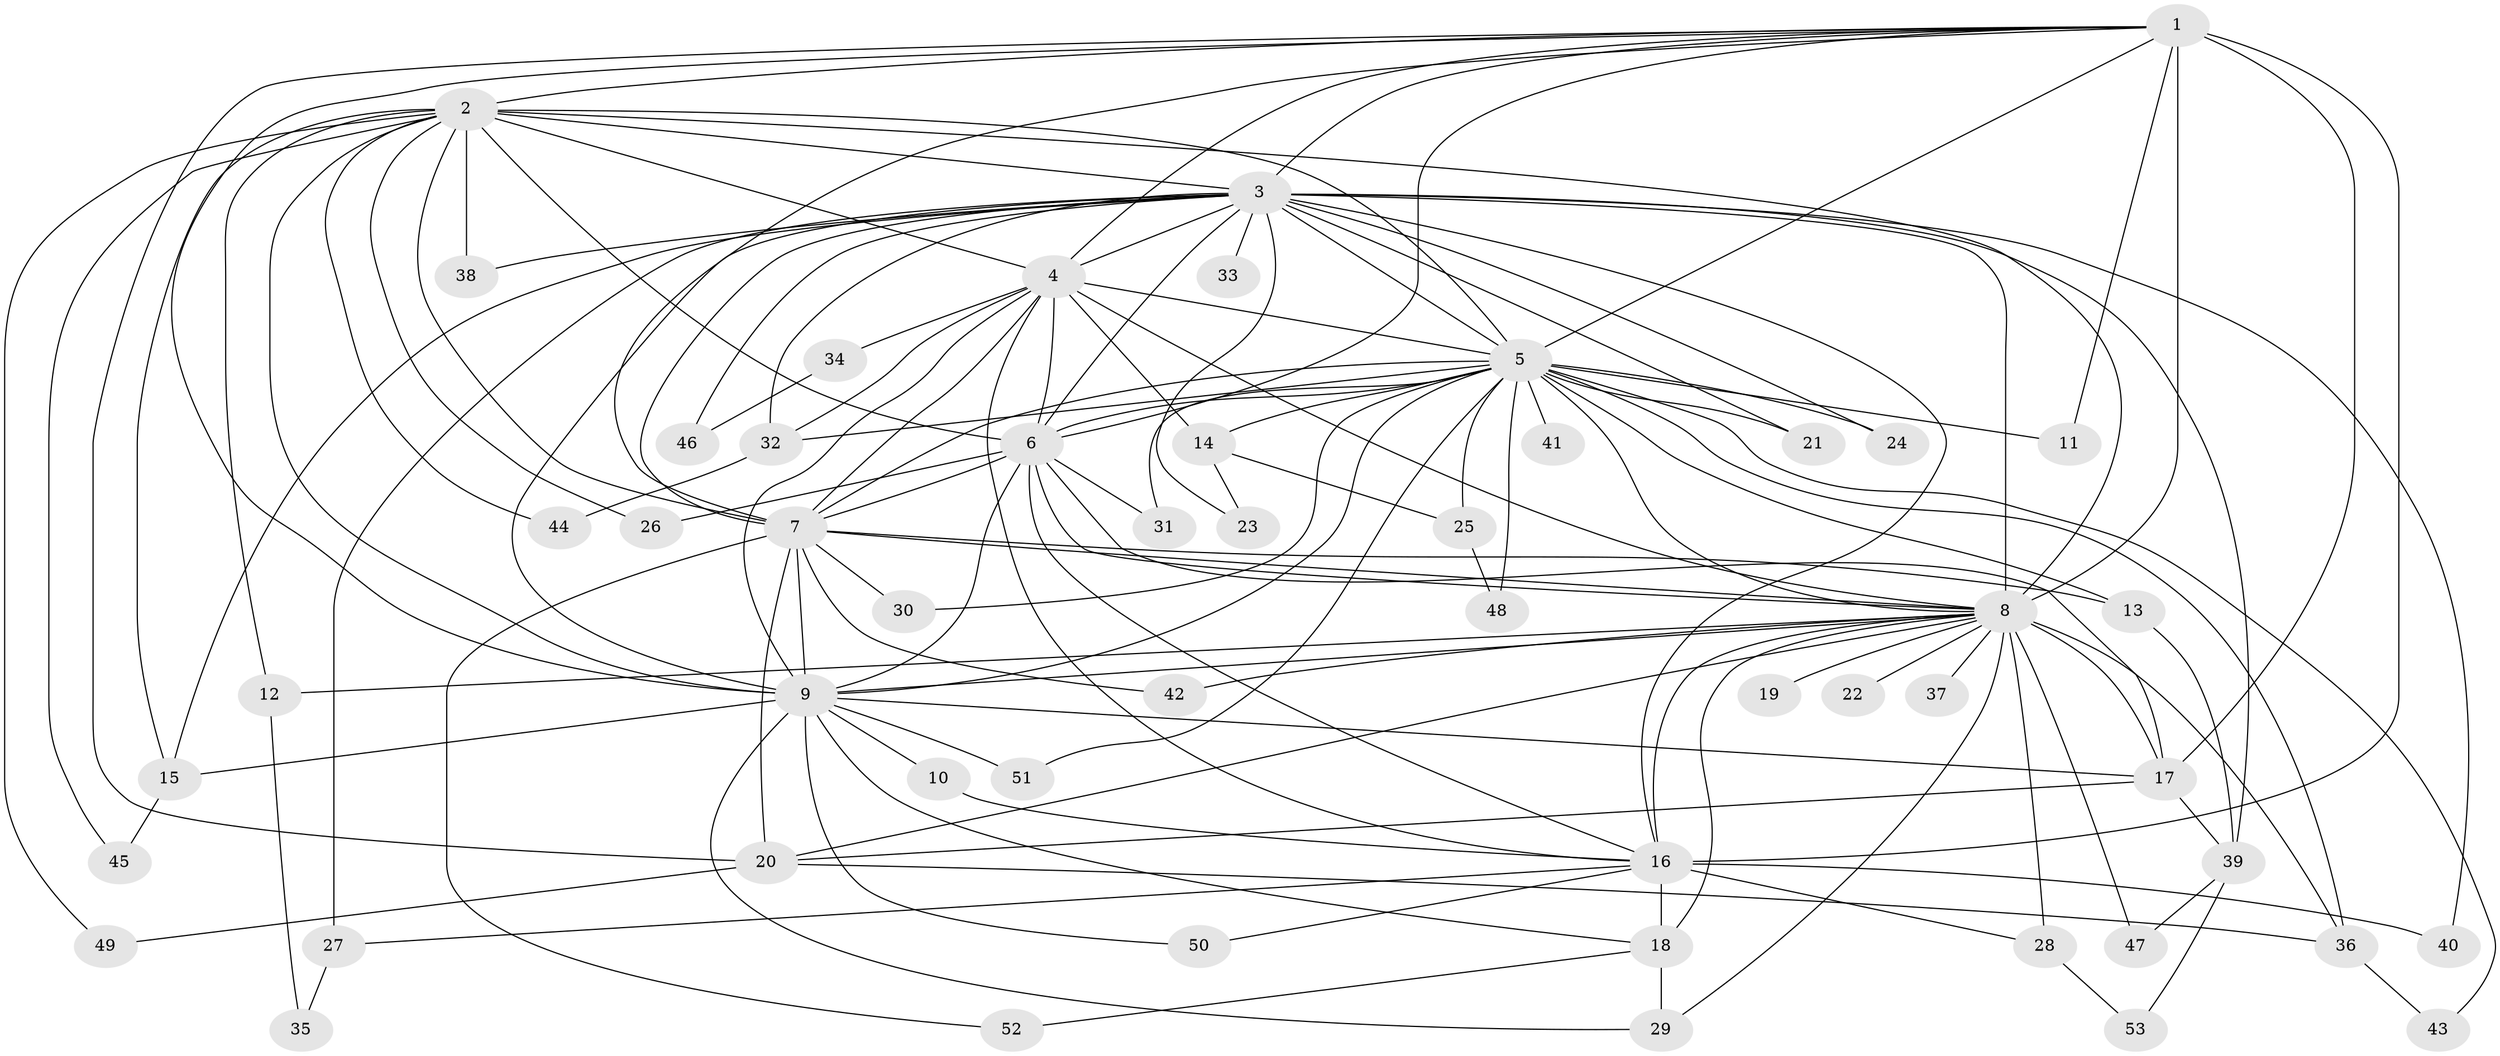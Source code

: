 // original degree distribution, {27: 0.009433962264150943, 20: 0.018867924528301886, 26: 0.018867924528301886, 19: 0.018867924528301886, 29: 0.009433962264150943, 13: 0.009433962264150943, 15: 0.009433962264150943, 4: 0.10377358490566038, 3: 0.20754716981132076, 2: 0.5283018867924528, 7: 0.009433962264150943, 5: 0.04716981132075472, 6: 0.009433962264150943}
// Generated by graph-tools (version 1.1) at 2025/35/03/09/25 02:35:06]
// undirected, 53 vertices, 131 edges
graph export_dot {
graph [start="1"]
  node [color=gray90,style=filled];
  1;
  2;
  3;
  4;
  5;
  6;
  7;
  8;
  9;
  10;
  11;
  12;
  13;
  14;
  15;
  16;
  17;
  18;
  19;
  20;
  21;
  22;
  23;
  24;
  25;
  26;
  27;
  28;
  29;
  30;
  31;
  32;
  33;
  34;
  35;
  36;
  37;
  38;
  39;
  40;
  41;
  42;
  43;
  44;
  45;
  46;
  47;
  48;
  49;
  50;
  51;
  52;
  53;
  1 -- 2 [weight=2.0];
  1 -- 3 [weight=2.0];
  1 -- 4 [weight=3.0];
  1 -- 5 [weight=2.0];
  1 -- 6 [weight=2.0];
  1 -- 7 [weight=2.0];
  1 -- 8 [weight=18.0];
  1 -- 9 [weight=3.0];
  1 -- 11 [weight=1.0];
  1 -- 16 [weight=12.0];
  1 -- 17 [weight=1.0];
  1 -- 20 [weight=1.0];
  2 -- 3 [weight=2.0];
  2 -- 4 [weight=2.0];
  2 -- 5 [weight=1.0];
  2 -- 6 [weight=1.0];
  2 -- 7 [weight=1.0];
  2 -- 8 [weight=2.0];
  2 -- 9 [weight=2.0];
  2 -- 12 [weight=1.0];
  2 -- 15 [weight=1.0];
  2 -- 26 [weight=2.0];
  2 -- 38 [weight=1.0];
  2 -- 44 [weight=1.0];
  2 -- 45 [weight=1.0];
  2 -- 49 [weight=1.0];
  3 -- 4 [weight=1.0];
  3 -- 5 [weight=2.0];
  3 -- 6 [weight=1.0];
  3 -- 7 [weight=2.0];
  3 -- 8 [weight=2.0];
  3 -- 9 [weight=1.0];
  3 -- 15 [weight=1.0];
  3 -- 16 [weight=1.0];
  3 -- 21 [weight=1.0];
  3 -- 23 [weight=1.0];
  3 -- 24 [weight=1.0];
  3 -- 27 [weight=1.0];
  3 -- 32 [weight=1.0];
  3 -- 33 [weight=1.0];
  3 -- 38 [weight=1.0];
  3 -- 39 [weight=2.0];
  3 -- 40 [weight=1.0];
  3 -- 46 [weight=1.0];
  4 -- 5 [weight=1.0];
  4 -- 6 [weight=2.0];
  4 -- 7 [weight=1.0];
  4 -- 8 [weight=1.0];
  4 -- 9 [weight=1.0];
  4 -- 14 [weight=1.0];
  4 -- 16 [weight=3.0];
  4 -- 32 [weight=1.0];
  4 -- 34 [weight=1.0];
  5 -- 6 [weight=1.0];
  5 -- 7 [weight=1.0];
  5 -- 8 [weight=4.0];
  5 -- 9 [weight=1.0];
  5 -- 11 [weight=2.0];
  5 -- 13 [weight=1.0];
  5 -- 14 [weight=1.0];
  5 -- 21 [weight=1.0];
  5 -- 24 [weight=1.0];
  5 -- 25 [weight=1.0];
  5 -- 30 [weight=1.0];
  5 -- 31 [weight=1.0];
  5 -- 32 [weight=1.0];
  5 -- 36 [weight=1.0];
  5 -- 41 [weight=1.0];
  5 -- 43 [weight=1.0];
  5 -- 48 [weight=1.0];
  5 -- 51 [weight=1.0];
  6 -- 7 [weight=1.0];
  6 -- 8 [weight=4.0];
  6 -- 9 [weight=1.0];
  6 -- 16 [weight=1.0];
  6 -- 17 [weight=1.0];
  6 -- 26 [weight=2.0];
  6 -- 31 [weight=1.0];
  7 -- 8 [weight=1.0];
  7 -- 9 [weight=1.0];
  7 -- 13 [weight=1.0];
  7 -- 20 [weight=1.0];
  7 -- 30 [weight=1.0];
  7 -- 42 [weight=1.0];
  7 -- 52 [weight=1.0];
  8 -- 9 [weight=2.0];
  8 -- 12 [weight=1.0];
  8 -- 16 [weight=4.0];
  8 -- 17 [weight=1.0];
  8 -- 18 [weight=1.0];
  8 -- 19 [weight=1.0];
  8 -- 20 [weight=1.0];
  8 -- 22 [weight=2.0];
  8 -- 28 [weight=2.0];
  8 -- 29 [weight=1.0];
  8 -- 36 [weight=1.0];
  8 -- 37 [weight=1.0];
  8 -- 42 [weight=1.0];
  8 -- 47 [weight=1.0];
  9 -- 10 [weight=1.0];
  9 -- 15 [weight=1.0];
  9 -- 17 [weight=1.0];
  9 -- 18 [weight=1.0];
  9 -- 29 [weight=1.0];
  9 -- 50 [weight=1.0];
  9 -- 51 [weight=1.0];
  10 -- 16 [weight=1.0];
  12 -- 35 [weight=1.0];
  13 -- 39 [weight=1.0];
  14 -- 23 [weight=1.0];
  14 -- 25 [weight=1.0];
  15 -- 45 [weight=1.0];
  16 -- 18 [weight=2.0];
  16 -- 27 [weight=1.0];
  16 -- 28 [weight=3.0];
  16 -- 40 [weight=1.0];
  16 -- 50 [weight=1.0];
  17 -- 20 [weight=1.0];
  17 -- 39 [weight=1.0];
  18 -- 29 [weight=1.0];
  18 -- 52 [weight=1.0];
  20 -- 36 [weight=1.0];
  20 -- 49 [weight=1.0];
  25 -- 48 [weight=1.0];
  27 -- 35 [weight=1.0];
  28 -- 53 [weight=1.0];
  32 -- 44 [weight=1.0];
  34 -- 46 [weight=1.0];
  36 -- 43 [weight=1.0];
  39 -- 47 [weight=1.0];
  39 -- 53 [weight=1.0];
}

